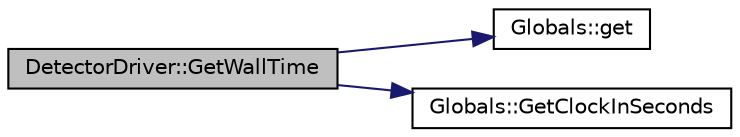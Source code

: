 digraph "DetectorDriver::GetWallTime"
{
  edge [fontname="Helvetica",fontsize="10",labelfontname="Helvetica",labelfontsize="10"];
  node [fontname="Helvetica",fontsize="10",shape=record];
  rankdir="LR";
  Node1 [label="DetectorDriver::GetWallTime",height=0.2,width=0.4,color="black", fillcolor="grey75", style="filled", fontcolor="black"];
  Node1 -> Node2 [color="midnightblue",fontsize="10",style="solid",fontname="Helvetica"];
  Node2 [label="Globals::get",height=0.2,width=0.4,color="black", fillcolor="white", style="filled",URL="$d3/daf/class_globals.html#ae66fa0173342202c96b13d71a6522512",tooltip="Instance is created upon first call. "];
  Node1 -> Node3 [color="midnightblue",fontsize="10",style="solid",fontname="Helvetica"];
  Node3 [label="Globals::GetClockInSeconds",height=0.2,width=0.4,color="black", fillcolor="white", style="filled",URL="$d3/daf/class_globals.html#a02ea3605db675e1c5504de0ff317d16b"];
}
